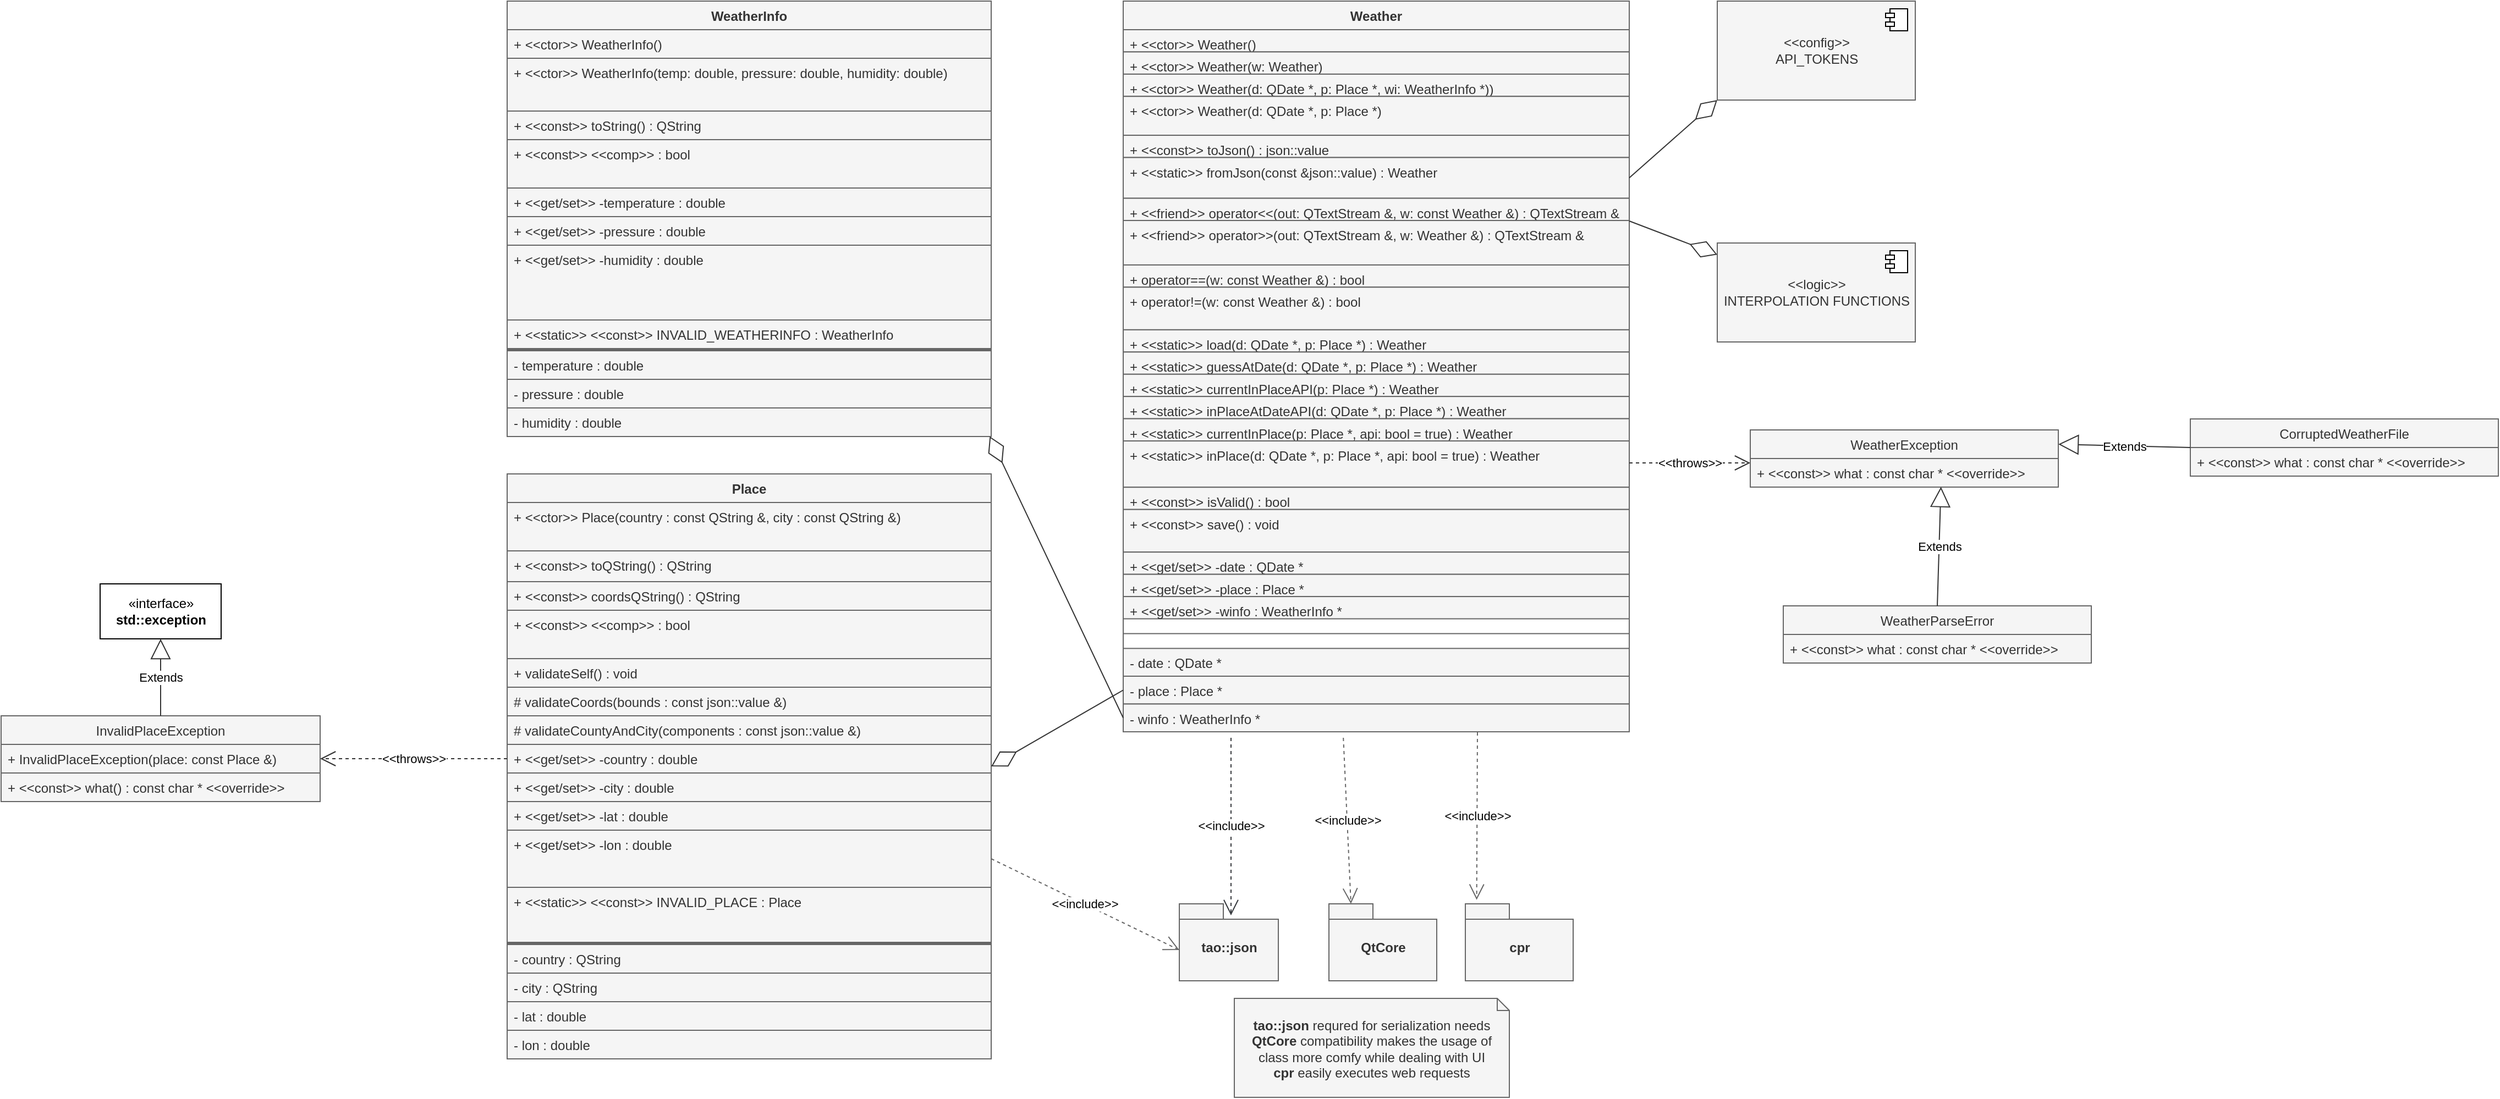 <mxfile version="13.10.0" type="embed">
    <diagram id="t7Q9NwFqPBEv0oz1o2lf" name="Page-1">
        <mxGraphModel dx="1550" dy="539" grid="1" gridSize="10" guides="1" tooltips="1" connect="1" arrows="1" fold="1" page="1" pageScale="1" pageWidth="850" pageHeight="1100" background="#FFFFFF" math="0" shadow="0">
            <root>
                <mxCell id="0"/>
                <mxCell id="1" parent="0"/>
                <mxCell id="84" value="" style="group" parent="1" vertex="1" connectable="0">
                    <mxGeometry x="230" y="40" width="460" height="996.99" as="geometry"/>
                </mxCell>
                <mxCell id="20" value="&amp;lt;&amp;lt;include&amp;gt;&amp;gt;" style="endArrow=open;endSize=12;dashed=1;html=1;entryX=0.522;entryY=0.15;entryDx=0;entryDy=0;entryPerimeter=0;exitX=0.213;exitY=1.216;exitDx=0;exitDy=0;exitPerimeter=0;fillColor=#eeeeee;strokeColor=#36393d;" parent="84" source="42" target="16" edge="1">
                    <mxGeometry width="160" relative="1" as="geometry">
                        <mxPoint x="99.2" y="690.0" as="sourcePoint"/>
                        <mxPoint x="341" y="760.99" as="targetPoint"/>
                    </mxGeometry>
                </mxCell>
                <mxCell id="21" value="&amp;lt;&amp;lt;include&amp;gt;&amp;gt;" style="endArrow=open;endSize=12;dashed=1;html=1;entryX=0;entryY=0;entryDx=20;entryDy=0;entryPerimeter=0;exitX=0.435;exitY=1.216;exitDx=0;exitDy=0;exitPerimeter=0;fillColor=#f5f5f5;strokeColor=#666666;" parent="84" source="42" target="18" edge="1">
                    <mxGeometry width="160" relative="1" as="geometry">
                        <mxPoint x="204.08" y="690.0" as="sourcePoint"/>
                        <mxPoint x="263" y="829.99" as="targetPoint"/>
                    </mxGeometry>
                </mxCell>
                <mxCell id="24" value="&amp;lt;&amp;lt;include&amp;gt;&amp;gt;" style="endArrow=open;endSize=12;dashed=1;html=1;entryX=0.105;entryY=-0.052;entryDx=0;entryDy=0;entryPerimeter=0;fillColor=#f5f5f5;strokeColor=#666666;exitX=0.7;exitY=1.018;exitDx=0;exitDy=0;exitPerimeter=0;" parent="84" source="42" target="22" edge="1">
                    <mxGeometry width="160" relative="1" as="geometry">
                        <mxPoint x="321" y="670" as="sourcePoint"/>
                        <mxPoint x="321" y="816.99" as="targetPoint"/>
                    </mxGeometry>
                </mxCell>
                <mxCell id="22" value="cpr" style="shape=folder;fontStyle=1;spacingTop=10;tabWidth=40;tabHeight=14;tabPosition=left;html=1;fillColor=#f5f5f5;strokeColor=#666666;fontColor=#333333;" parent="84" vertex="1">
                    <mxGeometry x="311" y="820.99" width="98" height="70" as="geometry"/>
                </mxCell>
                <mxCell id="18" value="QtCore" style="shape=folder;fontStyle=1;spacingTop=10;tabWidth=40;tabHeight=14;tabPosition=left;html=1;fillColor=#f5f5f5;strokeColor=#666666;fontColor=#333333;" parent="84" vertex="1">
                    <mxGeometry x="187" y="820.99" width="98" height="70" as="geometry"/>
                </mxCell>
                <mxCell id="16" value="tao::json" style="shape=folder;fontStyle=1;spacingTop=10;tabWidth=40;tabHeight=14;tabPosition=left;html=1;fillColor=#f5f5f5;strokeColor=#666666;fontColor=#333333;" parent="84" vertex="1">
                    <mxGeometry x="51" y="820.99" width="90" height="70" as="geometry"/>
                </mxCell>
                <mxCell id="25" value="&lt;b&gt;tao::json&lt;/b&gt; requred for serialization needs&lt;br&gt;&lt;b&gt;QtCore&lt;/b&gt; compatibility makes the usage of class more comfy while dealing with UI&lt;br&gt;&lt;b&gt;cpr&lt;/b&gt; easily executes web requests" style="shape=note2;boundedLbl=1;whiteSpace=wrap;html=1;size=11;verticalAlign=top;align=center;fillColor=#f5f5f5;strokeColor=#666666;fontColor=#333333;" parent="84" vertex="1">
                    <mxGeometry x="101" y="906.99" width="250" height="90" as="geometry"/>
                </mxCell>
                <mxCell id="3" value="Weather" style="swimlane;fontStyle=1;align=center;verticalAlign=top;childLayout=stackLayout;horizontal=1;startSize=26;horizontalStack=0;resizeParent=1;resizeParentMax=0;resizeLast=0;collapsible=1;marginBottom=0;fillColor=#f5f5f5;strokeColor=#666666;fontColor=#333333;" parent="84" vertex="1">
                    <mxGeometry width="460" height="664.533" as="geometry">
                        <mxRectangle width="80" height="26" as="alternateBounds"/>
                    </mxGeometry>
                </mxCell>
                <mxCell id="4" value="+ &lt;&lt;ctor&gt;&gt; Weather()" style="text;strokeColor=#666666;fillColor=#f5f5f5;align=left;verticalAlign=top;spacingLeft=4;spacingRight=4;overflow=hidden;rotatable=0;points=[[0,0.5],[1,0.5]];portConstraint=eastwest;fontColor=#333333;" parent="3" vertex="1">
                    <mxGeometry y="26" width="460" height="20.217" as="geometry"/>
                </mxCell>
                <mxCell id="8" value="+ &lt;&lt;ctor&gt;&gt; Weather(w: Weather)" style="text;strokeColor=#666666;fillColor=#f5f5f5;align=left;verticalAlign=top;spacingLeft=4;spacingRight=4;overflow=hidden;rotatable=0;points=[[0,0.5],[1,0.5]];portConstraint=eastwest;fontColor=#333333;" parent="3" vertex="1">
                    <mxGeometry y="46.217" width="460" height="20.217" as="geometry"/>
                </mxCell>
                <mxCell id="9" value="+ &lt;&lt;ctor&gt;&gt; Weather(d: QDate *, p: Place *, wi: WeatherInfo *))" style="text;strokeColor=#666666;fillColor=#f5f5f5;align=left;verticalAlign=top;spacingLeft=4;spacingRight=4;overflow=hidden;rotatable=0;points=[[0,0.5],[1,0.5]];portConstraint=eastwest;fontColor=#333333;" parent="3" vertex="1">
                    <mxGeometry y="66.435" width="460" height="20.217" as="geometry"/>
                </mxCell>
                <mxCell id="10" value="+ &lt;&lt;ctor&gt;&gt; Weather(d: QDate *, p: Place *)" style="text;strokeColor=#666666;fillColor=#f5f5f5;align=left;verticalAlign=top;spacingLeft=4;spacingRight=4;overflow=hidden;rotatable=0;points=[[0,0.5],[1,0.5]];portConstraint=eastwest;fontColor=#333333;" parent="3" vertex="1">
                    <mxGeometry y="86.652" width="460" height="35.38" as="geometry"/>
                </mxCell>
                <mxCell id="11" value="+ &lt;&lt;const&gt;&gt; toJson() : json::value" style="text;strokeColor=#666666;fillColor=#f5f5f5;align=left;verticalAlign=top;spacingLeft=4;spacingRight=4;overflow=hidden;rotatable=0;points=[[0,0.5],[1,0.5]];portConstraint=eastwest;fontColor=#333333;" parent="3" vertex="1">
                    <mxGeometry y="122.033" width="460" height="20.217" as="geometry"/>
                </mxCell>
                <mxCell id="12" value="+ &lt;&lt;static&gt;&gt; fromJson(const &amp;json::value) : Weather" style="text;strokeColor=#666666;fillColor=#f5f5f5;align=left;verticalAlign=top;spacingLeft=4;spacingRight=4;overflow=hidden;rotatable=0;points=[[0,0.5],[1,0.5]];portConstraint=eastwest;fontColor=#333333;" parent="3" vertex="1">
                    <mxGeometry y="142.25" width="460" height="37.065" as="geometry"/>
                </mxCell>
                <mxCell id="13" value="+ &lt;&lt;friend&gt;&gt; operator&lt;&lt;(out: QTextStream &amp;, w: const Weather &amp;) : QTextStream &amp;" style="text;strokeColor=#666666;fillColor=#f5f5f5;align=left;verticalAlign=top;spacingLeft=4;spacingRight=4;overflow=hidden;rotatable=0;points=[[0,0.5],[1,0.5]];portConstraint=eastwest;fontColor=#333333;" parent="3" vertex="1">
                    <mxGeometry y="179.315" width="460" height="20.217" as="geometry"/>
                </mxCell>
                <mxCell id="15" value="+ &lt;&lt;friend&gt;&gt; operator&gt;&gt;(out: QTextStream &amp;, w: Weather &amp;) : QTextStream &amp;" style="text;strokeColor=#666666;fillColor=#f5f5f5;align=left;verticalAlign=top;spacingLeft=4;spacingRight=4;overflow=hidden;rotatable=0;points=[[0,0.5],[1,0.5]];portConstraint=eastwest;fontColor=#333333;" parent="3" vertex="1">
                    <mxGeometry y="199.533" width="460" height="40.435" as="geometry"/>
                </mxCell>
                <mxCell id="30" value="+ operator==(w: const Weather &amp;) : bool" style="text;strokeColor=#666666;fillColor=#f5f5f5;align=left;verticalAlign=top;spacingLeft=4;spacingRight=4;overflow=hidden;rotatable=0;points=[[0,0.5],[1,0.5]];portConstraint=eastwest;fontColor=#333333;" parent="3" vertex="1">
                    <mxGeometry y="239.967" width="460" height="20.217" as="geometry"/>
                </mxCell>
                <mxCell id="31" value="+ operator!=(w: const Weather &amp;) : bool" style="text;strokeColor=#666666;fillColor=#f5f5f5;align=left;verticalAlign=top;spacingLeft=4;spacingRight=4;overflow=hidden;rotatable=0;points=[[0,0.5],[1,0.5]];portConstraint=eastwest;fontColor=#333333;" parent="3" vertex="1">
                    <mxGeometry y="260.185" width="460" height="38.75" as="geometry"/>
                </mxCell>
                <mxCell id="32" value="+ &lt;&lt;static&gt;&gt; load(d: QDate *, p: Place *) : Weather" style="text;strokeColor=#666666;fillColor=#f5f5f5;align=left;verticalAlign=top;spacingLeft=4;spacingRight=4;overflow=hidden;rotatable=0;points=[[0,0.5],[1,0.5]];portConstraint=eastwest;fontColor=#333333;" parent="3" vertex="1">
                    <mxGeometry y="298.935" width="460" height="20.217" as="geometry"/>
                </mxCell>
                <mxCell id="33" value="+ &lt;&lt;static&gt;&gt; guessAtDate(d: QDate *, p: Place *) : Weather" style="text;strokeColor=#666666;fillColor=#f5f5f5;align=left;verticalAlign=top;spacingLeft=4;spacingRight=4;overflow=hidden;rotatable=0;points=[[0,0.5],[1,0.5]];portConstraint=eastwest;fontColor=#333333;" parent="3" vertex="1">
                    <mxGeometry y="319.152" width="460" height="20.217" as="geometry"/>
                </mxCell>
                <mxCell id="34" value="+ &lt;&lt;static&gt;&gt; currentInPlaceAPI(p: Place *) : Weather" style="text;strokeColor=#666666;fillColor=#f5f5f5;align=left;verticalAlign=top;spacingLeft=4;spacingRight=4;overflow=hidden;rotatable=0;points=[[0,0.5],[1,0.5]];portConstraint=eastwest;fontColor=#333333;" parent="3" vertex="1">
                    <mxGeometry y="339.37" width="460" height="20.217" as="geometry"/>
                </mxCell>
                <mxCell id="35" value="+ &lt;&lt;static&gt;&gt; inPlaceAtDateAPI(d: QDate *, p: Place *) : Weather" style="text;strokeColor=#666666;fillColor=#f5f5f5;align=left;verticalAlign=top;spacingLeft=4;spacingRight=4;overflow=hidden;rotatable=0;points=[[0,0.5],[1,0.5]];portConstraint=eastwest;fontColor=#333333;" parent="3" vertex="1">
                    <mxGeometry y="359.587" width="460" height="20.217" as="geometry"/>
                </mxCell>
                <mxCell id="36" value="+ &lt;&lt;static&gt;&gt; currentInPlace(p: Place *, api: bool = true) : Weather" style="text;strokeColor=#666666;fillColor=#f5f5f5;align=left;verticalAlign=top;spacingLeft=4;spacingRight=4;overflow=hidden;rotatable=0;points=[[0,0.5],[1,0.5]];portConstraint=eastwest;fontColor=#333333;" parent="3" vertex="1">
                    <mxGeometry y="379.804" width="460" height="20.217" as="geometry"/>
                </mxCell>
                <mxCell id="37" value="+ &lt;&lt;static&gt;&gt; inPlace(d: QDate *, p: Place *, api: bool = true) : Weather" style="text;strokeColor=#666666;fillColor=#f5f5f5;align=left;verticalAlign=top;spacingLeft=4;spacingRight=4;overflow=hidden;rotatable=0;points=[[0,0.5],[1,0.5]];portConstraint=eastwest;fontColor=#333333;" parent="3" vertex="1">
                    <mxGeometry y="400.022" width="460" height="42.12" as="geometry"/>
                </mxCell>
                <mxCell id="38" value="+ &lt;&lt;const&gt;&gt; isValid() : bool" style="text;strokeColor=#666666;fillColor=#f5f5f5;align=left;verticalAlign=top;spacingLeft=4;spacingRight=4;overflow=hidden;rotatable=0;points=[[0,0.5],[1,0.5]];portConstraint=eastwest;fontColor=#333333;" parent="3" vertex="1">
                    <mxGeometry y="442.141" width="460" height="20.217" as="geometry"/>
                </mxCell>
                <mxCell id="40" value="+ &lt;&lt;const&gt;&gt; save() : void" style="text;strokeColor=#666666;fillColor=#f5f5f5;align=left;verticalAlign=top;spacingLeft=4;spacingRight=4;overflow=hidden;rotatable=0;points=[[0,0.5],[1,0.5]];portConstraint=eastwest;fontColor=#333333;" parent="3" vertex="1">
                    <mxGeometry y="462.359" width="460" height="38.75" as="geometry"/>
                </mxCell>
                <mxCell id="43" value="+ &lt;&lt;get/set&gt;&gt; -date : QDate *" style="text;strokeColor=#666666;fillColor=#f5f5f5;align=left;verticalAlign=top;spacingLeft=4;spacingRight=4;overflow=hidden;rotatable=0;points=[[0,0.5],[1,0.5]];portConstraint=eastwest;fontColor=#333333;" parent="3" vertex="1">
                    <mxGeometry y="501.109" width="460" height="20.217" as="geometry"/>
                </mxCell>
                <mxCell id="44" value="+ &lt;&lt;get/set&gt;&gt; -place : Place *" style="text;strokeColor=#666666;fillColor=#f5f5f5;align=left;verticalAlign=top;spacingLeft=4;spacingRight=4;overflow=hidden;rotatable=0;points=[[0,0.5],[1,0.5]];portConstraint=eastwest;fontColor=#333333;" parent="3" vertex="1">
                    <mxGeometry y="521.326" width="460" height="20.217" as="geometry"/>
                </mxCell>
                <mxCell id="45" value="+ &lt;&lt;get/set&gt;&gt; -winfo : WeatherInfo *" style="text;strokeColor=#666666;fillColor=#f5f5f5;align=left;verticalAlign=top;spacingLeft=4;spacingRight=4;overflow=hidden;rotatable=0;points=[[0,0.5],[1,0.5]];portConstraint=eastwest;fontColor=#333333;" parent="3" vertex="1">
                    <mxGeometry y="541.543" width="460" height="20.217" as="geometry"/>
                </mxCell>
                <mxCell id="5" value="" style="line;strokeWidth=1;fillColor=#f5f5f5;align=left;verticalAlign=middle;spacingTop=-1;spacingLeft=3;spacingRight=3;rotatable=0;labelPosition=right;points=[];portConstraint=eastwest;strokeColor=#666666;fontColor=#333333;" parent="3" vertex="1">
                    <mxGeometry y="561.761" width="460" height="26.957" as="geometry"/>
                </mxCell>
                <mxCell id="6" value="- date : QDate *" style="text;strokeColor=#666666;fillColor=#f5f5f5;align=left;verticalAlign=top;spacingLeft=4;spacingRight=4;overflow=hidden;rotatable=0;points=[[0,0.5],[1,0.5]];portConstraint=eastwest;fontColor=#333333;" parent="3" vertex="1">
                    <mxGeometry y="588.717" width="460" height="25.272" as="geometry"/>
                </mxCell>
                <mxCell id="41" value="- place : Place *" style="text;strokeColor=#666666;fillColor=#f5f5f5;align=left;verticalAlign=top;spacingLeft=4;spacingRight=4;overflow=hidden;rotatable=0;points=[[0,0.5],[1,0.5]];portConstraint=eastwest;fontColor=#333333;" parent="3" vertex="1">
                    <mxGeometry y="613.989" width="460" height="25.272" as="geometry"/>
                </mxCell>
                <mxCell id="42" value="- winfo : WeatherInfo *" style="text;strokeColor=#666666;fillColor=#f5f5f5;align=left;verticalAlign=top;spacingLeft=4;spacingRight=4;overflow=hidden;rotatable=0;points=[[0,0.5],[1,0.5]];portConstraint=eastwest;fontColor=#333333;" parent="3" vertex="1">
                    <mxGeometry y="639.261" width="460" height="25.272" as="geometry"/>
                </mxCell>
                <mxCell id="138" value="WeatherInfo" style="swimlane;fontStyle=1;align=center;verticalAlign=top;childLayout=stackLayout;horizontal=1;startSize=26;horizontalStack=0;resizeParent=1;resizeParentMax=0;resizeLast=0;collapsible=1;marginBottom=0;fontColor=#333333;fillColor=#F5F5F5;strokeColor=#666666;" parent="1" vertex="1">
                    <mxGeometry x="-330" y="40" width="440" height="396" as="geometry">
                        <mxRectangle x="-330" y="40" width="100" height="26" as="alternateBounds"/>
                    </mxGeometry>
                </mxCell>
                <mxCell id="139" value="+ &lt;&lt;ctor&gt;&gt; WeatherInfo()" style="text;align=left;verticalAlign=top;spacingLeft=4;spacingRight=4;overflow=hidden;rotatable=0;points=[[0,0.5],[1,0.5]];portConstraint=eastwest;fontColor=#333333;fillColor=#F5F5F5;strokeColor=#666666;" parent="138" vertex="1">
                    <mxGeometry y="26" width="440" height="26" as="geometry"/>
                </mxCell>
                <mxCell id="142" value="+ &lt;&lt;ctor&gt;&gt; WeatherInfo(temp: double, pressure: double, humidity: double)" style="text;align=left;verticalAlign=top;spacingLeft=4;spacingRight=4;overflow=hidden;rotatable=0;points=[[0,0.5],[1,0.5]];portConstraint=eastwest;fontColor=#333333;fillColor=#F5F5F5;strokeColor=#666666;" parent="138" vertex="1">
                    <mxGeometry y="52" width="440" height="48" as="geometry"/>
                </mxCell>
                <mxCell id="145" value="+ &lt;&lt;const&gt;&gt; toString() : QString" style="text;align=left;verticalAlign=top;spacingLeft=4;spacingRight=4;overflow=hidden;rotatable=0;points=[[0,0.5],[1,0.5]];portConstraint=eastwest;fontColor=#333333;fillColor=#F5F5F5;strokeColor=#666666;" parent="138" vertex="1">
                    <mxGeometry y="100" width="440" height="26" as="geometry"/>
                </mxCell>
                <mxCell id="144" value="+ &lt;&lt;const&gt;&gt; &lt;&lt;comp&gt;&gt; : bool" style="text;align=left;verticalAlign=top;spacingLeft=4;spacingRight=4;overflow=hidden;rotatable=0;points=[[0,0.5],[1,0.5]];portConstraint=eastwest;fontColor=#333333;fillColor=#F5F5F5;strokeColor=#666666;" parent="138" vertex="1">
                    <mxGeometry y="126" width="440" height="44" as="geometry"/>
                </mxCell>
                <mxCell id="147" value="+ &lt;&lt;get/set&gt;&gt; -temperature : double" style="text;align=left;verticalAlign=top;spacingLeft=4;spacingRight=4;overflow=hidden;rotatable=0;points=[[0,0.5],[1,0.5]];portConstraint=eastwest;fontColor=#333333;fillColor=#F5F5F5;strokeColor=#666666;" parent="138" vertex="1">
                    <mxGeometry y="170" width="440" height="26" as="geometry"/>
                </mxCell>
                <mxCell id="148" value="+ &lt;&lt;get/set&gt;&gt; -pressure : double" style="text;align=left;verticalAlign=top;spacingLeft=4;spacingRight=4;overflow=hidden;rotatable=0;points=[[0,0.5],[1,0.5]];portConstraint=eastwest;fontColor=#333333;fillColor=#F5F5F5;strokeColor=#666666;" parent="138" vertex="1">
                    <mxGeometry y="196" width="440" height="26" as="geometry"/>
                </mxCell>
                <mxCell id="149" value="+ &lt;&lt;get/set&gt;&gt; -humidity : double" style="text;align=left;verticalAlign=top;spacingLeft=4;spacingRight=4;overflow=hidden;rotatable=0;points=[[0,0.5],[1,0.5]];portConstraint=eastwest;fontColor=#333333;fillColor=#F5F5F5;strokeColor=#666666;" parent="138" vertex="1">
                    <mxGeometry y="222" width="440" height="68" as="geometry"/>
                </mxCell>
                <mxCell id="167" value="+ &lt;&lt;static&gt;&gt; &lt;&lt;const&gt;&gt; INVALID_WEATHERINFO : WeatherInfo" style="text;align=left;verticalAlign=top;spacingLeft=4;spacingRight=4;overflow=hidden;rotatable=0;points=[[0,0.5],[1,0.5]];portConstraint=eastwest;fontColor=#333333;fillColor=#F5F5F5;strokeColor=#666666;" parent="138" vertex="1">
                    <mxGeometry y="290" width="440" height="26" as="geometry"/>
                </mxCell>
                <mxCell id="140" value="" style="line;strokeWidth=1;align=left;verticalAlign=middle;spacingTop=-1;spacingLeft=3;spacingRight=3;rotatable=0;labelPosition=right;points=[];portConstraint=eastwest;fontColor=#333333;fillColor=#F5F5F5;strokeColor=#666666;" parent="138" vertex="1">
                    <mxGeometry y="316" width="440" height="2" as="geometry"/>
                </mxCell>
                <mxCell id="150" value="- temperature : double" style="text;align=left;verticalAlign=top;spacingLeft=4;spacingRight=4;overflow=hidden;rotatable=0;points=[[0,0.5],[1,0.5]];portConstraint=eastwest;fontColor=#333333;fillColor=#F5F5F5;strokeColor=#666666;" parent="138" vertex="1">
                    <mxGeometry y="318" width="440" height="26" as="geometry"/>
                </mxCell>
                <mxCell id="141" value="- pressure : double" style="text;align=left;verticalAlign=top;spacingLeft=4;spacingRight=4;overflow=hidden;rotatable=0;points=[[0,0.5],[1,0.5]];portConstraint=eastwest;fontColor=#333333;fillColor=#F5F5F5;strokeColor=#666666;" parent="138" vertex="1">
                    <mxGeometry y="344" width="440" height="26" as="geometry"/>
                </mxCell>
                <mxCell id="151" value="- humidity : double" style="text;align=left;verticalAlign=top;spacingLeft=4;spacingRight=4;overflow=hidden;rotatable=0;points=[[0,0.5],[1,0.5]];portConstraint=eastwest;fontColor=#333333;fillColor=#F5F5F5;strokeColor=#666666;" parent="138" vertex="1">
                    <mxGeometry y="370" width="440" height="26" as="geometry"/>
                </mxCell>
                <mxCell id="152" value="" style="endArrow=diamondThin;endFill=0;endSize=24;html=1;fontColor=#333333;entryX=0.997;entryY=0.994;entryDx=0;entryDy=0;entryPerimeter=0;exitX=0;exitY=0.5;exitDx=0;exitDy=0;strokeColor=#333333;" parent="1" source="42" target="151" edge="1">
                    <mxGeometry width="160" relative="1" as="geometry">
                        <mxPoint x="-30" y="410" as="sourcePoint"/>
                        <mxPoint x="130" y="410" as="targetPoint"/>
                    </mxGeometry>
                </mxCell>
                <mxCell id="153" value="Place" style="swimlane;fontStyle=1;align=center;verticalAlign=top;childLayout=stackLayout;horizontal=1;startSize=26;horizontalStack=0;resizeParent=1;resizeParentMax=0;resizeLast=0;collapsible=1;marginBottom=0;fontColor=#333333;fillColor=#F5F5F5;strokeColor=#666666;" parent="1" vertex="1">
                    <mxGeometry x="-330" y="470" width="440" height="532" as="geometry">
                        <mxRectangle x="-330" y="470" width="60" height="26" as="alternateBounds"/>
                    </mxGeometry>
                </mxCell>
                <mxCell id="154" value="+ &lt;&lt;ctor&gt;&gt; Place(country : const QString &amp;, city : const QString &amp;)" style="text;align=left;verticalAlign=top;spacingLeft=4;spacingRight=4;overflow=hidden;rotatable=0;points=[[0,0.5],[1,0.5]];portConstraint=eastwest;fontColor=#333333;fillColor=#F5F5F5;strokeColor=#666666;" parent="153" vertex="1">
                    <mxGeometry y="26" width="440" height="44" as="geometry"/>
                </mxCell>
                <mxCell id="155" value="+ &lt;&lt;const&gt;&gt; toQString() : QString" style="text;align=left;verticalAlign=top;spacingLeft=4;spacingRight=4;overflow=hidden;rotatable=0;points=[[0,0.5],[1,0.5]];portConstraint=eastwest;fontColor=#333333;fillColor=#F5F5F5;strokeColor=#666666;" parent="153" vertex="1">
                    <mxGeometry y="70" width="440" height="28" as="geometry"/>
                </mxCell>
                <mxCell id="156" value="+ &lt;&lt;const&gt;&gt; coordsQString() : QString" style="text;align=left;verticalAlign=top;spacingLeft=4;spacingRight=4;overflow=hidden;rotatable=0;points=[[0,0.5],[1,0.5]];portConstraint=eastwest;fontColor=#333333;fillColor=#F5F5F5;strokeColor=#666666;" parent="153" vertex="1">
                    <mxGeometry y="98" width="440" height="26" as="geometry"/>
                </mxCell>
                <mxCell id="157" value="+ &lt;&lt;const&gt;&gt; &lt;&lt;comp&gt;&gt; : bool" style="text;align=left;verticalAlign=top;spacingLeft=4;spacingRight=4;overflow=hidden;rotatable=0;points=[[0,0.5],[1,0.5]];portConstraint=eastwest;fontColor=#333333;fillColor=#F5F5F5;strokeColor=#666666;" parent="153" vertex="1">
                    <mxGeometry y="124" width="440" height="44" as="geometry"/>
                </mxCell>
                <mxCell id="171" value="+ validateSelf() : void" style="text;align=left;verticalAlign=top;spacingLeft=4;spacingRight=4;overflow=hidden;rotatable=0;points=[[0,0.5],[1,0.5]];portConstraint=eastwest;fontColor=#333333;fillColor=#F5F5F5;strokeColor=#666666;" parent="153" vertex="1">
                    <mxGeometry y="168" width="440" height="26" as="geometry"/>
                </mxCell>
                <mxCell id="172" value="# validateCoords(bounds : const json::value &amp;)" style="text;align=left;verticalAlign=top;spacingLeft=4;spacingRight=4;overflow=hidden;rotatable=0;points=[[0,0.5],[1,0.5]];portConstraint=eastwest;fontColor=#333333;fillColor=#F5F5F5;strokeColor=#666666;" parent="153" vertex="1">
                    <mxGeometry y="194" width="440" height="26" as="geometry"/>
                </mxCell>
                <mxCell id="173" value="# validateCountyAndCity(components : const json::value &amp;)" style="text;align=left;verticalAlign=top;spacingLeft=4;spacingRight=4;overflow=hidden;rotatable=0;points=[[0,0.5],[1,0.5]];portConstraint=eastwest;fontColor=#333333;fillColor=#F5F5F5;strokeColor=#666666;" parent="153" vertex="1">
                    <mxGeometry y="220" width="440" height="26" as="geometry"/>
                </mxCell>
                <mxCell id="158" value="+ &lt;&lt;get/set&gt;&gt; -country : double" style="text;align=left;verticalAlign=top;spacingLeft=4;spacingRight=4;overflow=hidden;rotatable=0;points=[[0,0.5],[1,0.5]];portConstraint=eastwest;fontColor=#333333;fillColor=#F5F5F5;strokeColor=#666666;" parent="153" vertex="1">
                    <mxGeometry y="246" width="440" height="26" as="geometry"/>
                </mxCell>
                <mxCell id="159" value="+ &lt;&lt;get/set&gt;&gt; -city : double" style="text;align=left;verticalAlign=top;spacingLeft=4;spacingRight=4;overflow=hidden;rotatable=0;points=[[0,0.5],[1,0.5]];portConstraint=eastwest;fontColor=#333333;fillColor=#F5F5F5;strokeColor=#666666;" parent="153" vertex="1">
                    <mxGeometry y="272" width="440" height="26" as="geometry"/>
                </mxCell>
                <mxCell id="160" value="+ &lt;&lt;get/set&gt;&gt; -lat : double" style="text;align=left;verticalAlign=top;spacingLeft=4;spacingRight=4;overflow=hidden;rotatable=0;points=[[0,0.5],[1,0.5]];portConstraint=eastwest;fontColor=#333333;fillColor=#F5F5F5;strokeColor=#666666;" parent="153" vertex="1">
                    <mxGeometry y="298" width="440" height="26" as="geometry"/>
                </mxCell>
                <mxCell id="166" value="+ &lt;&lt;get/set&gt;&gt; -lon : double" style="text;align=left;verticalAlign=top;spacingLeft=4;spacingRight=4;overflow=hidden;rotatable=0;points=[[0,0.5],[1,0.5]];portConstraint=eastwest;fontColor=#333333;fillColor=#F5F5F5;strokeColor=#666666;" parent="153" vertex="1">
                    <mxGeometry y="324" width="440" height="52" as="geometry"/>
                </mxCell>
                <mxCell id="168" value="+ &lt;&lt;static&gt;&gt; &lt;&lt;const&gt;&gt; INVALID_PLACE : Place" style="text;align=left;verticalAlign=top;spacingLeft=4;spacingRight=4;overflow=hidden;rotatable=0;points=[[0,0.5],[1,0.5]];portConstraint=eastwest;fontColor=#333333;fillColor=#F5F5F5;strokeColor=#666666;" parent="153" vertex="1">
                    <mxGeometry y="376" width="440" height="50" as="geometry"/>
                </mxCell>
                <mxCell id="161" value="" style="line;strokeWidth=1;align=left;verticalAlign=middle;spacingTop=-1;spacingLeft=3;spacingRight=3;rotatable=0;labelPosition=right;points=[];portConstraint=eastwest;fontColor=#333333;fillColor=#F5F5F5;strokeColor=#666666;" parent="153" vertex="1">
                    <mxGeometry y="426" width="440" height="2" as="geometry"/>
                </mxCell>
                <mxCell id="162" value="- country : QString" style="text;align=left;verticalAlign=top;spacingLeft=4;spacingRight=4;overflow=hidden;rotatable=0;points=[[0,0.5],[1,0.5]];portConstraint=eastwest;fontColor=#333333;fillColor=#F5F5F5;strokeColor=#666666;" parent="153" vertex="1">
                    <mxGeometry y="428" width="440" height="26" as="geometry"/>
                </mxCell>
                <mxCell id="163" value="- city : QString" style="text;align=left;verticalAlign=top;spacingLeft=4;spacingRight=4;overflow=hidden;rotatable=0;points=[[0,0.5],[1,0.5]];portConstraint=eastwest;fontColor=#333333;fillColor=#F5F5F5;strokeColor=#666666;" parent="153" vertex="1">
                    <mxGeometry y="454" width="440" height="26" as="geometry"/>
                </mxCell>
                <mxCell id="164" value="- lat : double" style="text;align=left;verticalAlign=top;spacingLeft=4;spacingRight=4;overflow=hidden;rotatable=0;points=[[0,0.5],[1,0.5]];portConstraint=eastwest;fontColor=#333333;fillColor=#F5F5F5;strokeColor=#666666;" parent="153" vertex="1">
                    <mxGeometry y="480" width="440" height="26" as="geometry"/>
                </mxCell>
                <mxCell id="165" value="- lon : double" style="text;align=left;verticalAlign=top;spacingLeft=4;spacingRight=4;overflow=hidden;rotatable=0;points=[[0,0.5],[1,0.5]];portConstraint=eastwest;fontColor=#333333;fillColor=#F5F5F5;strokeColor=#666666;" parent="153" vertex="1">
                    <mxGeometry y="506" width="440" height="26" as="geometry"/>
                </mxCell>
                <mxCell id="174" value="" style="endArrow=diamondThin;endFill=0;endSize=24;html=1;strokeColor=#333333;fontColor=#333333;exitX=0;exitY=0.5;exitDx=0;exitDy=0;entryX=1;entryY=0.5;entryDx=0;entryDy=0;" parent="1" source="41" target="153" edge="1">
                    <mxGeometry width="160" relative="1" as="geometry">
                        <mxPoint x="10" y="700" as="sourcePoint"/>
                        <mxPoint x="170" y="700" as="targetPoint"/>
                    </mxGeometry>
                </mxCell>
                <mxCell id="175" value="&amp;lt;&amp;lt;include&amp;gt;&amp;gt;" style="endArrow=open;endSize=12;dashed=1;html=1;entryX=0;entryY=0;entryDx=0;entryDy=42;entryPerimeter=0;fillColor=#f5f5f5;strokeColor=#666666;exitX=1;exitY=0.5;exitDx=0;exitDy=0;" parent="1" source="166" target="16" edge="1">
                    <mxGeometry width="160" relative="1" as="geometry">
                        <mxPoint x="120" y="820" as="sourcePoint"/>
                        <mxPoint x="160.0" y="951.49" as="targetPoint"/>
                    </mxGeometry>
                </mxCell>
                <mxCell id="179" value="&amp;lt;&amp;lt;config&amp;gt;&amp;gt;&lt;br&gt;API_TOKENS" style="html=1;dropTarget=0;strokeColor=#666666;fillColor=#F5F5F5;gradientColor=none;fontColor=#333333;" parent="1" vertex="1">
                    <mxGeometry x="770" y="40" width="180" height="90" as="geometry"/>
                </mxCell>
                <mxCell id="180" value="" style="shape=module;jettyWidth=8;jettyHeight=4;" parent="179" vertex="1">
                    <mxGeometry x="1" width="20" height="20" relative="1" as="geometry">
                        <mxPoint x="-27" y="7" as="offset"/>
                    </mxGeometry>
                </mxCell>
                <mxCell id="181" value="" style="endArrow=diamondThin;endFill=0;endSize=24;html=1;strokeColor=#333333;fontColor=#333333;exitX=1;exitY=0.5;exitDx=0;exitDy=0;entryX=0;entryY=1;entryDx=0;entryDy=0;" parent="1" source="12" target="179" edge="1">
                    <mxGeometry width="160" relative="1" as="geometry">
                        <mxPoint x="830" y="200" as="sourcePoint"/>
                        <mxPoint x="990" y="200" as="targetPoint"/>
                    </mxGeometry>
                </mxCell>
                <mxCell id="182" value="&amp;lt;&amp;lt;logic&amp;gt;&amp;gt;&lt;br&gt;INTERPOLATION FUNCTIONS" style="html=1;dropTarget=0;strokeColor=#666666;fillColor=#F5F5F5;gradientColor=none;fontColor=#333333;" parent="1" vertex="1">
                    <mxGeometry x="770" y="260" width="180" height="90" as="geometry"/>
                </mxCell>
                <mxCell id="183" value="" style="shape=module;jettyWidth=8;jettyHeight=4;" parent="182" vertex="1">
                    <mxGeometry x="1" width="20" height="20" relative="1" as="geometry">
                        <mxPoint x="-27" y="7" as="offset"/>
                    </mxGeometry>
                </mxCell>
                <mxCell id="184" value="" style="endArrow=diamondThin;endFill=0;endSize=24;html=1;strokeColor=#333333;fontColor=#333333;" parent="1" target="182" edge="1">
                    <mxGeometry width="160" relative="1" as="geometry">
                        <mxPoint x="690" y="240" as="sourcePoint"/>
                        <mxPoint x="780" y="140" as="targetPoint"/>
                    </mxGeometry>
                </mxCell>
                <mxCell id="185" value="WeatherException" style="swimlane;fontStyle=0;childLayout=stackLayout;horizontal=1;startSize=26;fillColor=#f5f5f5;horizontalStack=0;resizeParent=1;resizeParentMax=0;resizeLast=0;collapsible=1;marginBottom=0;strokeColor=#666666;fontColor=#333333;" vertex="1" parent="1">
                    <mxGeometry x="800" y="430" width="280" height="52" as="geometry"/>
                </mxCell>
                <mxCell id="186" value="+ &lt;&lt;const&gt;&gt; what : const char * &lt;&lt;override&gt;&gt;" style="text;strokeColor=#666666;fillColor=#f5f5f5;align=left;verticalAlign=top;spacingLeft=4;spacingRight=4;overflow=hidden;rotatable=0;points=[[0,0.5],[1,0.5]];portConstraint=eastwest;fontColor=#333333;" vertex="1" parent="185">
                    <mxGeometry y="26" width="280" height="26" as="geometry"/>
                </mxCell>
                <mxCell id="192" value="WeatherParseError" style="swimlane;fontStyle=0;childLayout=stackLayout;horizontal=1;startSize=26;fillColor=#f5f5f5;horizontalStack=0;resizeParent=1;resizeParentMax=0;resizeLast=0;collapsible=1;marginBottom=0;strokeColor=#666666;fontColor=#333333;" vertex="1" parent="1">
                    <mxGeometry x="830" y="590" width="280" height="52" as="geometry"/>
                </mxCell>
                <mxCell id="193" value="+ &lt;&lt;const&gt;&gt; what : const char * &lt;&lt;override&gt;&gt;" style="text;strokeColor=#666666;fillColor=#f5f5f5;align=left;verticalAlign=top;spacingLeft=4;spacingRight=4;overflow=hidden;rotatable=0;points=[[0,0.5],[1,0.5]];portConstraint=eastwest;fontColor=#333333;" vertex="1" parent="192">
                    <mxGeometry y="26" width="280" height="26" as="geometry"/>
                </mxCell>
                <mxCell id="194" value="CorruptedWeatherFile" style="swimlane;fontStyle=0;childLayout=stackLayout;horizontal=1;startSize=26;fillColor=#f5f5f5;horizontalStack=0;resizeParent=1;resizeParentMax=0;resizeLast=0;collapsible=1;marginBottom=0;strokeColor=#666666;fontColor=#333333;" vertex="1" parent="1">
                    <mxGeometry x="1200" y="420" width="280" height="52" as="geometry"/>
                </mxCell>
                <mxCell id="195" value="+ &lt;&lt;const&gt;&gt; what : const char * &lt;&lt;override&gt;&gt;" style="text;strokeColor=#666666;fillColor=#f5f5f5;align=left;verticalAlign=top;spacingLeft=4;spacingRight=4;overflow=hidden;rotatable=0;points=[[0,0.5],[1,0.5]];portConstraint=eastwest;fontColor=#333333;" vertex="1" parent="194">
                    <mxGeometry y="26" width="280" height="26" as="geometry"/>
                </mxCell>
                <mxCell id="196" value="Extends" style="endArrow=block;endSize=16;endFill=0;html=1;strokeColor=#333333;exitX=0.5;exitY=0;exitDx=0;exitDy=0;entryX=0.619;entryY=0.989;entryDx=0;entryDy=0;entryPerimeter=0;" edge="1" parent="1" source="192" target="186">
                    <mxGeometry width="160" relative="1" as="geometry">
                        <mxPoint x="900.0" y="639.998" as="sourcePoint"/>
                        <mxPoint x="902" y="486" as="targetPoint"/>
                    </mxGeometry>
                </mxCell>
                <mxCell id="197" value="Extends" style="endArrow=block;endSize=16;endFill=0;html=1;strokeColor=#333333;exitX=0;exitY=0.5;exitDx=0;exitDy=0;entryX=1;entryY=0.25;entryDx=0;entryDy=0;" edge="1" parent="1" source="194" target="185">
                    <mxGeometry width="160" relative="1" as="geometry">
                        <mxPoint x="1258" y="542.25" as="sourcePoint"/>
                        <mxPoint x="1110" y="442.25" as="targetPoint"/>
                    </mxGeometry>
                </mxCell>
                <mxCell id="199" value="&amp;lt;&amp;lt;throws&amp;gt;&amp;gt;" style="endArrow=open;endSize=12;dashed=1;html=1;strokeColor=#333333;" edge="1" parent="1">
                    <mxGeometry width="160" relative="1" as="geometry">
                        <mxPoint x="690" y="460" as="sourcePoint"/>
                        <mxPoint x="800" y="460" as="targetPoint"/>
                        <Array as="points">
                            <mxPoint x="770" y="460"/>
                        </Array>
                    </mxGeometry>
                </mxCell>
                <mxCell id="200" value="InvalidPlaceException" style="swimlane;fontStyle=0;childLayout=stackLayout;horizontal=1;startSize=26;fillColor=#f5f5f5;horizontalStack=0;resizeParent=1;resizeParentMax=0;resizeLast=0;collapsible=1;marginBottom=0;strokeColor=#666666;fontColor=#333333;" vertex="1" parent="1">
                    <mxGeometry x="-790" y="690" width="290" height="78" as="geometry"/>
                </mxCell>
                <mxCell id="201" value="+ InvalidPlaceException(place: const Place &amp;)" style="text;strokeColor=#666666;fillColor=#f5f5f5;align=left;verticalAlign=top;spacingLeft=4;spacingRight=4;overflow=hidden;rotatable=0;points=[[0,0.5],[1,0.5]];portConstraint=eastwest;fontColor=#333333;" vertex="1" parent="200">
                    <mxGeometry y="26" width="290" height="26" as="geometry"/>
                </mxCell>
                <mxCell id="204" value="+ &lt;&lt;const&gt;&gt; what() : const char * &lt;&lt;override&gt;&gt;" style="text;strokeColor=#666666;fillColor=#f5f5f5;align=left;verticalAlign=top;spacingLeft=4;spacingRight=4;overflow=hidden;rotatable=0;points=[[0,0.5],[1,0.5]];portConstraint=eastwest;fontColor=#333333;" vertex="1" parent="200">
                    <mxGeometry y="52" width="290" height="26" as="geometry"/>
                </mxCell>
                <mxCell id="205" value="&amp;lt;&amp;lt;throws&amp;gt;&amp;gt;" style="endArrow=open;endSize=12;dashed=1;html=1;strokeColor=#333333;exitX=0;exitY=0.5;exitDx=0;exitDy=0;entryX=1;entryY=0.5;entryDx=0;entryDy=0;" edge="1" parent="1" source="158" target="201">
                    <mxGeometry width="160" relative="1" as="geometry">
                        <mxPoint x="-460" y="820" as="sourcePoint"/>
                        <mxPoint x="-300" y="820" as="targetPoint"/>
                    </mxGeometry>
                </mxCell>
                <mxCell id="206" value="Extends" style="endArrow=block;endSize=16;endFill=0;html=1;strokeColor=#333333;exitX=0.5;exitY=0;exitDx=0;exitDy=0;" edge="1" parent="1" source="200">
                    <mxGeometry width="160" relative="1" as="geometry">
                        <mxPoint x="-730" y="660" as="sourcePoint"/>
                        <mxPoint x="-645" y="620" as="targetPoint"/>
                    </mxGeometry>
                </mxCell>
                <mxCell id="207" value="«interface»&lt;br&gt;&lt;b&gt;std::exception&lt;/b&gt;" style="html=1;" vertex="1" parent="1">
                    <mxGeometry x="-700" y="570" width="110" height="50" as="geometry"/>
                </mxCell>
            </root>
        </mxGraphModel>
    </diagram>
</mxfile>